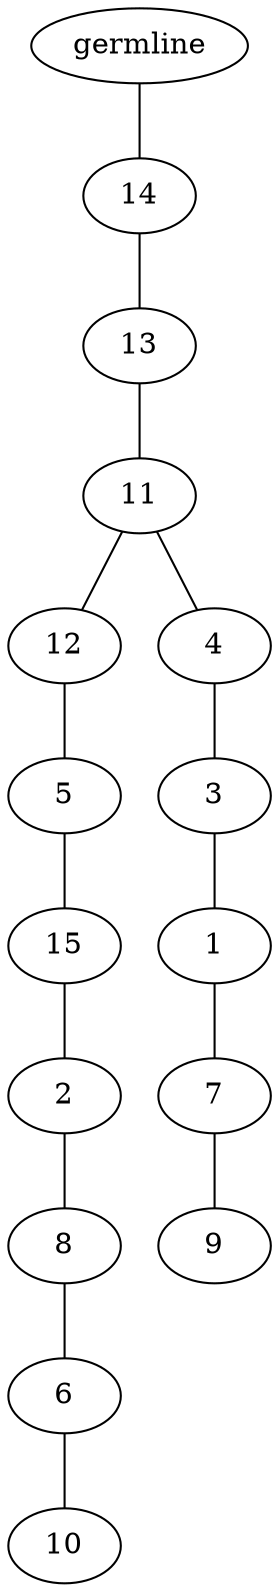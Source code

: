 graph tree {
    "139986762521376" [label="germline"];
    "139986770720512" [label="14"];
    "139986770664320" [label="13"];
    "139986770662736" [label="11"];
    "139986770665184" [label="12"];
    "139986770661872" [label="5"];
    "139986770661632" [label="15"];
    "139986770663792" [label="2"];
    "139986770595648" [label="8"];
    "139986770593920" [label="6"];
    "139986770594112" [label="10"];
    "139986770661584" [label="4"];
    "139986770661680" [label="3"];
    "139986770663216" [label="1"];
    "139986770594736" [label="7"];
    "139986770593104" [label="9"];
    "139986762521376" -- "139986770720512";
    "139986770720512" -- "139986770664320";
    "139986770664320" -- "139986770662736";
    "139986770662736" -- "139986770665184";
    "139986770662736" -- "139986770661584";
    "139986770665184" -- "139986770661872";
    "139986770661872" -- "139986770661632";
    "139986770661632" -- "139986770663792";
    "139986770663792" -- "139986770595648";
    "139986770595648" -- "139986770593920";
    "139986770593920" -- "139986770594112";
    "139986770661584" -- "139986770661680";
    "139986770661680" -- "139986770663216";
    "139986770663216" -- "139986770594736";
    "139986770594736" -- "139986770593104";
}
